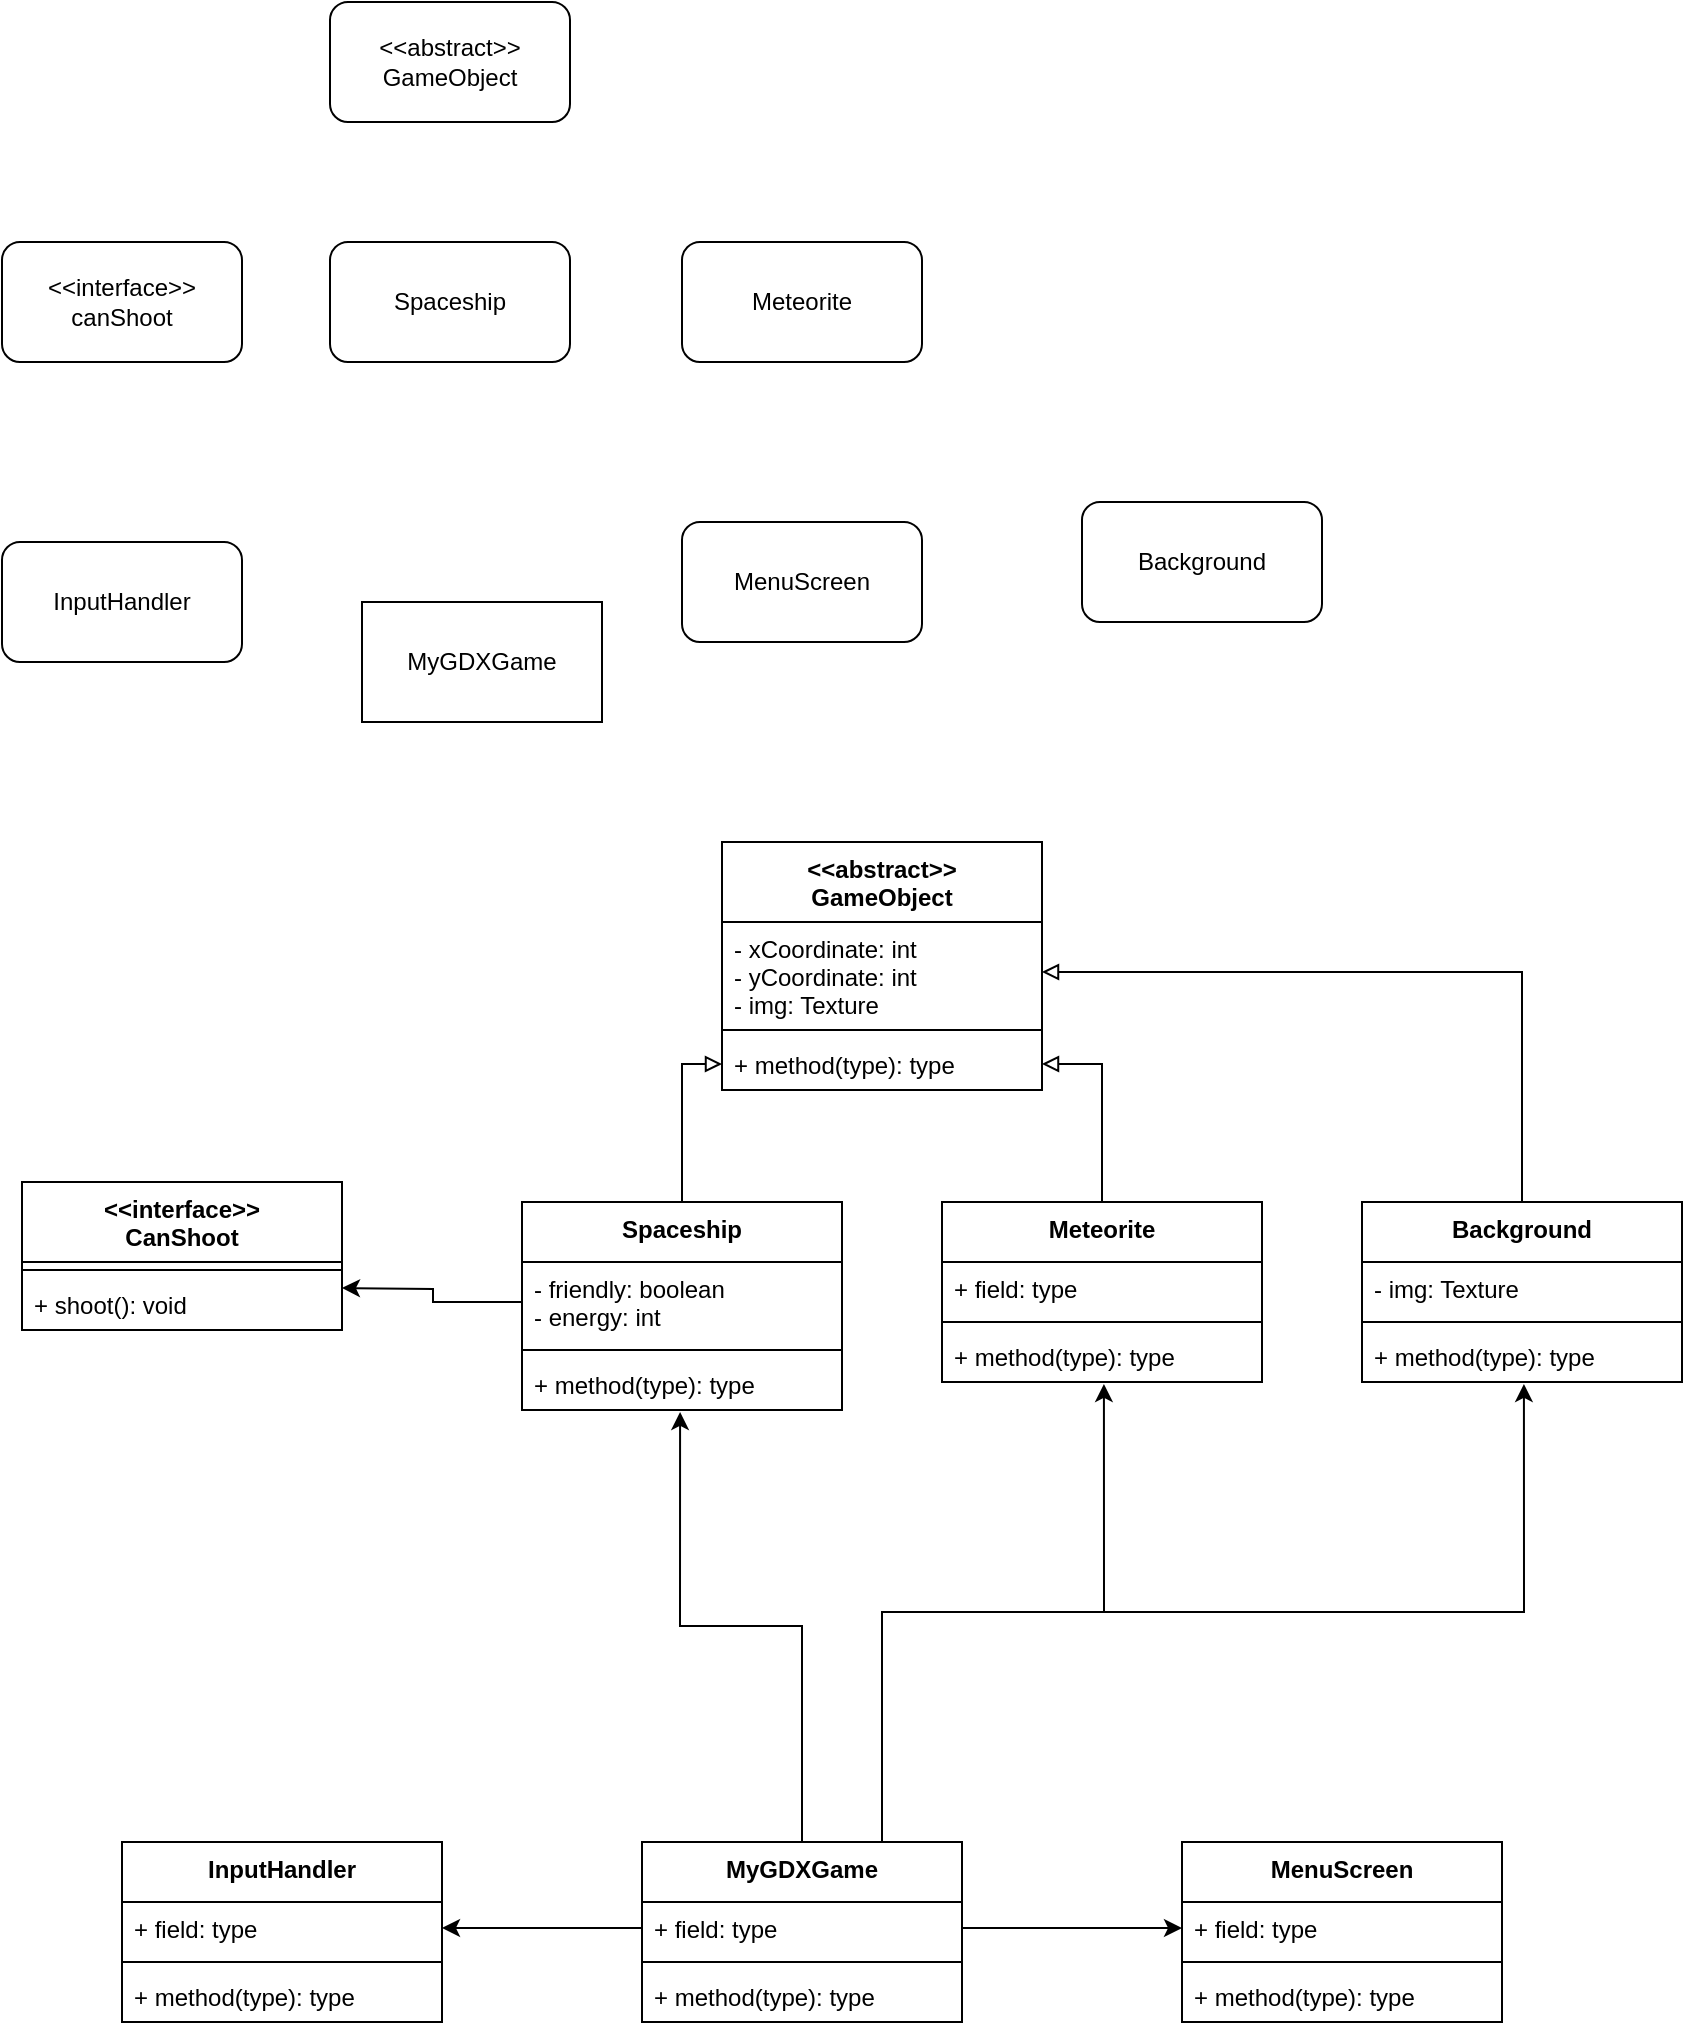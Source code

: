 <mxfile version="13.7.9" type="device"><diagram id="65-8HjTYjEO_qCnFH067" name="Seite-1"><mxGraphModel dx="1142" dy="966" grid="1" gridSize="10" guides="1" tooltips="1" connect="1" arrows="1" fold="1" page="1" pageScale="1" pageWidth="827" pageHeight="1169" math="0" shadow="0"><root><mxCell id="0"/><mxCell id="1" parent="0"/><mxCell id="ZvRVmcHAly4r0DCCET-C-1" value="MyGDXGame" style="rounded=0;whiteSpace=wrap;html=1;" vertex="1" parent="1"><mxGeometry x="310" y="350" width="120" height="60" as="geometry"/></mxCell><mxCell id="ZvRVmcHAly4r0DCCET-C-2" value="&amp;lt;&amp;lt;abstract&amp;gt;&amp;gt;&lt;br&gt;GameObject" style="rounded=1;whiteSpace=wrap;html=1;" vertex="1" parent="1"><mxGeometry x="294" y="50" width="120" height="60" as="geometry"/></mxCell><mxCell id="ZvRVmcHAly4r0DCCET-C-3" value="&amp;lt;&amp;lt;interface&amp;gt;&amp;gt;&lt;br&gt;canShoot" style="rounded=1;whiteSpace=wrap;html=1;" vertex="1" parent="1"><mxGeometry x="130" y="170" width="120" height="60" as="geometry"/></mxCell><mxCell id="ZvRVmcHAly4r0DCCET-C-4" value="Spaceship" style="rounded=1;whiteSpace=wrap;html=1;" vertex="1" parent="1"><mxGeometry x="294" y="170" width="120" height="60" as="geometry"/></mxCell><mxCell id="ZvRVmcHAly4r0DCCET-C-5" value="Meteorite" style="rounded=1;whiteSpace=wrap;html=1;" vertex="1" parent="1"><mxGeometry x="470" y="170" width="120" height="60" as="geometry"/></mxCell><mxCell id="ZvRVmcHAly4r0DCCET-C-6" value="InputHandler" style="rounded=1;whiteSpace=wrap;html=1;" vertex="1" parent="1"><mxGeometry x="130" y="320" width="120" height="60" as="geometry"/></mxCell><mxCell id="ZvRVmcHAly4r0DCCET-C-7" value="MenuScreen" style="rounded=1;whiteSpace=wrap;html=1;" vertex="1" parent="1"><mxGeometry x="470" y="310" width="120" height="60" as="geometry"/></mxCell><mxCell id="ZvRVmcHAly4r0DCCET-C-9" value="Background" style="rounded=1;whiteSpace=wrap;html=1;" vertex="1" parent="1"><mxGeometry x="670" y="300" width="120" height="60" as="geometry"/></mxCell><mxCell id="ZvRVmcHAly4r0DCCET-C-43" style="edgeStyle=orthogonalEdgeStyle;rounded=0;orthogonalLoop=1;jettySize=auto;html=1;exitX=0.5;exitY=0;exitDx=0;exitDy=0;entryX=1;entryY=0.5;entryDx=0;entryDy=0;endArrow=block;endFill=0;" edge="1" parent="1" source="ZvRVmcHAly4r0DCCET-C-22" target="ZvRVmcHAly4r0DCCET-C-13"><mxGeometry relative="1" as="geometry"/></mxCell><mxCell id="ZvRVmcHAly4r0DCCET-C-42" style="edgeStyle=orthogonalEdgeStyle;rounded=0;orthogonalLoop=1;jettySize=auto;html=1;exitX=0.5;exitY=0;exitDx=0;exitDy=0;entryX=0;entryY=0.5;entryDx=0;entryDy=0;endArrow=block;endFill=0;" edge="1" parent="1" source="ZvRVmcHAly4r0DCCET-C-18" target="ZvRVmcHAly4r0DCCET-C-13"><mxGeometry relative="1" as="geometry"/></mxCell><mxCell id="ZvRVmcHAly4r0DCCET-C-44" style="edgeStyle=orthogonalEdgeStyle;rounded=0;orthogonalLoop=1;jettySize=auto;html=1;exitX=0;exitY=0.5;exitDx=0;exitDy=0;entryX=1;entryY=0.5;entryDx=0;entryDy=0;" edge="1" parent="1" source="ZvRVmcHAly4r0DCCET-C-19"><mxGeometry relative="1" as="geometry"><mxPoint x="300" y="693" as="targetPoint"/></mxGeometry></mxCell><mxCell id="ZvRVmcHAly4r0DCCET-C-45" style="edgeStyle=orthogonalEdgeStyle;rounded=0;orthogonalLoop=1;jettySize=auto;html=1;exitX=0.5;exitY=0;exitDx=0;exitDy=0;entryX=1;entryY=0.5;entryDx=0;entryDy=0;endArrow=block;endFill=0;" edge="1" parent="1" source="ZvRVmcHAly4r0DCCET-C-34" target="ZvRVmcHAly4r0DCCET-C-11"><mxGeometry relative="1" as="geometry"/></mxCell><mxCell id="ZvRVmcHAly4r0DCCET-C-48" style="edgeStyle=orthogonalEdgeStyle;rounded=0;orthogonalLoop=1;jettySize=auto;html=1;exitX=0.5;exitY=0;exitDx=0;exitDy=0;entryX=0.494;entryY=1.038;entryDx=0;entryDy=0;entryPerimeter=0;" edge="1" parent="1" source="ZvRVmcHAly4r0DCCET-C-38" target="ZvRVmcHAly4r0DCCET-C-21"><mxGeometry relative="1" as="geometry"/></mxCell><mxCell id="ZvRVmcHAly4r0DCCET-C-49" style="edgeStyle=orthogonalEdgeStyle;rounded=0;orthogonalLoop=1;jettySize=auto;html=1;exitX=0.75;exitY=0;exitDx=0;exitDy=0;entryX=0.506;entryY=1.038;entryDx=0;entryDy=0;entryPerimeter=0;" edge="1" parent="1" source="ZvRVmcHAly4r0DCCET-C-38" target="ZvRVmcHAly4r0DCCET-C-25"><mxGeometry relative="1" as="geometry"/></mxCell><mxCell id="ZvRVmcHAly4r0DCCET-C-50" style="edgeStyle=orthogonalEdgeStyle;rounded=0;orthogonalLoop=1;jettySize=auto;html=1;exitX=0.75;exitY=0;exitDx=0;exitDy=0;entryX=0.506;entryY=1.038;entryDx=0;entryDy=0;entryPerimeter=0;" edge="1" parent="1" source="ZvRVmcHAly4r0DCCET-C-38" target="ZvRVmcHAly4r0DCCET-C-37"><mxGeometry relative="1" as="geometry"/></mxCell><mxCell id="ZvRVmcHAly4r0DCCET-C-38" value="MyGDXGame" style="swimlane;fontStyle=1;align=center;verticalAlign=top;childLayout=stackLayout;horizontal=1;startSize=30;horizontalStack=0;resizeParent=1;resizeParentMax=0;resizeLast=0;collapsible=1;marginBottom=0;" vertex="1" parent="1"><mxGeometry x="450" y="970" width="160" height="90" as="geometry"/></mxCell><mxCell id="ZvRVmcHAly4r0DCCET-C-39" value="+ field: type" style="text;strokeColor=none;fillColor=none;align=left;verticalAlign=top;spacingLeft=4;spacingRight=4;overflow=hidden;rotatable=0;points=[[0,0.5],[1,0.5]];portConstraint=eastwest;" vertex="1" parent="ZvRVmcHAly4r0DCCET-C-38"><mxGeometry y="30" width="160" height="26" as="geometry"/></mxCell><mxCell id="ZvRVmcHAly4r0DCCET-C-40" value="" style="line;strokeWidth=1;fillColor=none;align=left;verticalAlign=middle;spacingTop=-1;spacingLeft=3;spacingRight=3;rotatable=0;labelPosition=right;points=[];portConstraint=eastwest;" vertex="1" parent="ZvRVmcHAly4r0DCCET-C-38"><mxGeometry y="56" width="160" height="8" as="geometry"/></mxCell><mxCell id="ZvRVmcHAly4r0DCCET-C-41" value="+ method(type): type" style="text;strokeColor=none;fillColor=none;align=left;verticalAlign=top;spacingLeft=4;spacingRight=4;overflow=hidden;rotatable=0;points=[[0,0.5],[1,0.5]];portConstraint=eastwest;" vertex="1" parent="ZvRVmcHAly4r0DCCET-C-38"><mxGeometry y="64" width="160" height="26" as="geometry"/></mxCell><mxCell id="ZvRVmcHAly4r0DCCET-C-30" value="MenuScreen" style="swimlane;fontStyle=1;align=center;verticalAlign=top;childLayout=stackLayout;horizontal=1;startSize=30;horizontalStack=0;resizeParent=1;resizeParentMax=0;resizeLast=0;collapsible=1;marginBottom=0;" vertex="1" parent="1"><mxGeometry x="720" y="970" width="160" height="90" as="geometry"/></mxCell><mxCell id="ZvRVmcHAly4r0DCCET-C-31" value="+ field: type" style="text;strokeColor=none;fillColor=none;align=left;verticalAlign=top;spacingLeft=4;spacingRight=4;overflow=hidden;rotatable=0;points=[[0,0.5],[1,0.5]];portConstraint=eastwest;" vertex="1" parent="ZvRVmcHAly4r0DCCET-C-30"><mxGeometry y="30" width="160" height="26" as="geometry"/></mxCell><mxCell id="ZvRVmcHAly4r0DCCET-C-32" value="" style="line;strokeWidth=1;fillColor=none;align=left;verticalAlign=middle;spacingTop=-1;spacingLeft=3;spacingRight=3;rotatable=0;labelPosition=right;points=[];portConstraint=eastwest;" vertex="1" parent="ZvRVmcHAly4r0DCCET-C-30"><mxGeometry y="56" width="160" height="8" as="geometry"/></mxCell><mxCell id="ZvRVmcHAly4r0DCCET-C-33" value="+ method(type): type" style="text;strokeColor=none;fillColor=none;align=left;verticalAlign=top;spacingLeft=4;spacingRight=4;overflow=hidden;rotatable=0;points=[[0,0.5],[1,0.5]];portConstraint=eastwest;" vertex="1" parent="ZvRVmcHAly4r0DCCET-C-30"><mxGeometry y="64" width="160" height="26" as="geometry"/></mxCell><mxCell id="ZvRVmcHAly4r0DCCET-C-26" value="InputHandler" style="swimlane;fontStyle=1;align=center;verticalAlign=top;childLayout=stackLayout;horizontal=1;startSize=30;horizontalStack=0;resizeParent=1;resizeParentMax=0;resizeLast=0;collapsible=1;marginBottom=0;" vertex="1" parent="1"><mxGeometry x="190" y="970" width="160" height="90" as="geometry"/></mxCell><mxCell id="ZvRVmcHAly4r0DCCET-C-27" value="+ field: type" style="text;strokeColor=none;fillColor=none;align=left;verticalAlign=top;spacingLeft=4;spacingRight=4;overflow=hidden;rotatable=0;points=[[0,0.5],[1,0.5]];portConstraint=eastwest;" vertex="1" parent="ZvRVmcHAly4r0DCCET-C-26"><mxGeometry y="30" width="160" height="26" as="geometry"/></mxCell><mxCell id="ZvRVmcHAly4r0DCCET-C-28" value="" style="line;strokeWidth=1;fillColor=none;align=left;verticalAlign=middle;spacingTop=-1;spacingLeft=3;spacingRight=3;rotatable=0;labelPosition=right;points=[];portConstraint=eastwest;" vertex="1" parent="ZvRVmcHAly4r0DCCET-C-26"><mxGeometry y="56" width="160" height="8" as="geometry"/></mxCell><mxCell id="ZvRVmcHAly4r0DCCET-C-29" value="+ method(type): type" style="text;strokeColor=none;fillColor=none;align=left;verticalAlign=top;spacingLeft=4;spacingRight=4;overflow=hidden;rotatable=0;points=[[0,0.5],[1,0.5]];portConstraint=eastwest;" vertex="1" parent="ZvRVmcHAly4r0DCCET-C-26"><mxGeometry y="64" width="160" height="26" as="geometry"/></mxCell><mxCell id="ZvRVmcHAly4r0DCCET-C-46" style="edgeStyle=orthogonalEdgeStyle;rounded=0;orthogonalLoop=1;jettySize=auto;html=1;exitX=0;exitY=0.5;exitDx=0;exitDy=0;entryX=1;entryY=0.5;entryDx=0;entryDy=0;" edge="1" parent="1" source="ZvRVmcHAly4r0DCCET-C-39" target="ZvRVmcHAly4r0DCCET-C-27"><mxGeometry relative="1" as="geometry"/></mxCell><mxCell id="ZvRVmcHAly4r0DCCET-C-47" style="edgeStyle=orthogonalEdgeStyle;rounded=0;orthogonalLoop=1;jettySize=auto;html=1;exitX=1;exitY=0.5;exitDx=0;exitDy=0;entryX=0;entryY=0.5;entryDx=0;entryDy=0;" edge="1" parent="1" source="ZvRVmcHAly4r0DCCET-C-39" target="ZvRVmcHAly4r0DCCET-C-31"><mxGeometry relative="1" as="geometry"/></mxCell><mxCell id="ZvRVmcHAly4r0DCCET-C-18" value="Spaceship" style="swimlane;fontStyle=1;align=center;verticalAlign=top;childLayout=stackLayout;horizontal=1;startSize=30;horizontalStack=0;resizeParent=1;resizeParentMax=0;resizeLast=0;collapsible=1;marginBottom=0;" vertex="1" parent="1"><mxGeometry x="390" y="650" width="160" height="104" as="geometry"/></mxCell><mxCell id="ZvRVmcHAly4r0DCCET-C-19" value="- friendly: boolean&#10;- energy: int" style="text;strokeColor=none;fillColor=none;align=left;verticalAlign=top;spacingLeft=4;spacingRight=4;overflow=hidden;rotatable=0;points=[[0,0.5],[1,0.5]];portConstraint=eastwest;" vertex="1" parent="ZvRVmcHAly4r0DCCET-C-18"><mxGeometry y="30" width="160" height="40" as="geometry"/></mxCell><mxCell id="ZvRVmcHAly4r0DCCET-C-20" value="" style="line;strokeWidth=1;fillColor=none;align=left;verticalAlign=middle;spacingTop=-1;spacingLeft=3;spacingRight=3;rotatable=0;labelPosition=right;points=[];portConstraint=eastwest;" vertex="1" parent="ZvRVmcHAly4r0DCCET-C-18"><mxGeometry y="70" width="160" height="8" as="geometry"/></mxCell><mxCell id="ZvRVmcHAly4r0DCCET-C-21" value="+ method(type): type" style="text;strokeColor=none;fillColor=none;align=left;verticalAlign=top;spacingLeft=4;spacingRight=4;overflow=hidden;rotatable=0;points=[[0,0.5],[1,0.5]];portConstraint=eastwest;" vertex="1" parent="ZvRVmcHAly4r0DCCET-C-18"><mxGeometry y="78" width="160" height="26" as="geometry"/></mxCell><mxCell id="ZvRVmcHAly4r0DCCET-C-22" value="Meteorite" style="swimlane;fontStyle=1;align=center;verticalAlign=top;childLayout=stackLayout;horizontal=1;startSize=30;horizontalStack=0;resizeParent=1;resizeParentMax=0;resizeLast=0;collapsible=1;marginBottom=0;" vertex="1" parent="1"><mxGeometry x="600" y="650" width="160" height="90" as="geometry"/></mxCell><mxCell id="ZvRVmcHAly4r0DCCET-C-23" value="+ field: type" style="text;strokeColor=none;fillColor=none;align=left;verticalAlign=top;spacingLeft=4;spacingRight=4;overflow=hidden;rotatable=0;points=[[0,0.5],[1,0.5]];portConstraint=eastwest;" vertex="1" parent="ZvRVmcHAly4r0DCCET-C-22"><mxGeometry y="30" width="160" height="26" as="geometry"/></mxCell><mxCell id="ZvRVmcHAly4r0DCCET-C-24" value="" style="line;strokeWidth=1;fillColor=none;align=left;verticalAlign=middle;spacingTop=-1;spacingLeft=3;spacingRight=3;rotatable=0;labelPosition=right;points=[];portConstraint=eastwest;" vertex="1" parent="ZvRVmcHAly4r0DCCET-C-22"><mxGeometry y="56" width="160" height="8" as="geometry"/></mxCell><mxCell id="ZvRVmcHAly4r0DCCET-C-25" value="+ method(type): type" style="text;strokeColor=none;fillColor=none;align=left;verticalAlign=top;spacingLeft=4;spacingRight=4;overflow=hidden;rotatable=0;points=[[0,0.5],[1,0.5]];portConstraint=eastwest;" vertex="1" parent="ZvRVmcHAly4r0DCCET-C-22"><mxGeometry y="64" width="160" height="26" as="geometry"/></mxCell><mxCell id="ZvRVmcHAly4r0DCCET-C-34" value="Background" style="swimlane;fontStyle=1;align=center;verticalAlign=top;childLayout=stackLayout;horizontal=1;startSize=30;horizontalStack=0;resizeParent=1;resizeParentMax=0;resizeLast=0;collapsible=1;marginBottom=0;" vertex="1" parent="1"><mxGeometry x="810" y="650" width="160" height="90" as="geometry"/></mxCell><mxCell id="ZvRVmcHAly4r0DCCET-C-35" value="- img: Texture" style="text;strokeColor=none;fillColor=none;align=left;verticalAlign=top;spacingLeft=4;spacingRight=4;overflow=hidden;rotatable=0;points=[[0,0.5],[1,0.5]];portConstraint=eastwest;" vertex="1" parent="ZvRVmcHAly4r0DCCET-C-34"><mxGeometry y="30" width="160" height="26" as="geometry"/></mxCell><mxCell id="ZvRVmcHAly4r0DCCET-C-36" value="" style="line;strokeWidth=1;fillColor=none;align=left;verticalAlign=middle;spacingTop=-1;spacingLeft=3;spacingRight=3;rotatable=0;labelPosition=right;points=[];portConstraint=eastwest;" vertex="1" parent="ZvRVmcHAly4r0DCCET-C-34"><mxGeometry y="56" width="160" height="8" as="geometry"/></mxCell><mxCell id="ZvRVmcHAly4r0DCCET-C-37" value="+ method(type): type" style="text;strokeColor=none;fillColor=none;align=left;verticalAlign=top;spacingLeft=4;spacingRight=4;overflow=hidden;rotatable=0;points=[[0,0.5],[1,0.5]];portConstraint=eastwest;" vertex="1" parent="ZvRVmcHAly4r0DCCET-C-34"><mxGeometry y="64" width="160" height="26" as="geometry"/></mxCell><mxCell id="ZvRVmcHAly4r0DCCET-C-14" value="&lt;&lt;interface&gt;&gt;&#10;CanShoot" style="swimlane;fontStyle=1;align=center;verticalAlign=top;childLayout=stackLayout;horizontal=1;startSize=40;horizontalStack=0;resizeParent=1;resizeParentMax=0;resizeLast=0;collapsible=1;marginBottom=0;" vertex="1" parent="1"><mxGeometry x="140" y="640" width="160" height="74" as="geometry"/></mxCell><mxCell id="ZvRVmcHAly4r0DCCET-C-16" value="" style="line;strokeWidth=1;fillColor=none;align=left;verticalAlign=middle;spacingTop=-1;spacingLeft=3;spacingRight=3;rotatable=0;labelPosition=right;points=[];portConstraint=eastwest;" vertex="1" parent="ZvRVmcHAly4r0DCCET-C-14"><mxGeometry y="40" width="160" height="8" as="geometry"/></mxCell><mxCell id="ZvRVmcHAly4r0DCCET-C-17" value="+ shoot(): void" style="text;strokeColor=none;fillColor=none;align=left;verticalAlign=top;spacingLeft=4;spacingRight=4;overflow=hidden;rotatable=0;points=[[0,0.5],[1,0.5]];portConstraint=eastwest;" vertex="1" parent="ZvRVmcHAly4r0DCCET-C-14"><mxGeometry y="48" width="160" height="26" as="geometry"/></mxCell><mxCell id="ZvRVmcHAly4r0DCCET-C-10" value="&lt;&lt;abstract&gt;&gt;&#10;GameObject" style="swimlane;fontStyle=1;align=center;verticalAlign=top;childLayout=stackLayout;horizontal=1;startSize=40;horizontalStack=0;resizeParent=1;resizeParentMax=0;resizeLast=0;collapsible=1;marginBottom=0;" vertex="1" parent="1"><mxGeometry x="490" y="470" width="160" height="124" as="geometry"/></mxCell><mxCell id="ZvRVmcHAly4r0DCCET-C-11" value="- xCoordinate: int&#10;- yCoordinate: int&#10;- img: Texture" style="text;strokeColor=none;fillColor=none;align=left;verticalAlign=top;spacingLeft=4;spacingRight=4;overflow=hidden;rotatable=0;points=[[0,0.5],[1,0.5]];portConstraint=eastwest;" vertex="1" parent="ZvRVmcHAly4r0DCCET-C-10"><mxGeometry y="40" width="160" height="50" as="geometry"/></mxCell><mxCell id="ZvRVmcHAly4r0DCCET-C-12" value="" style="line;strokeWidth=1;fillColor=none;align=left;verticalAlign=middle;spacingTop=-1;spacingLeft=3;spacingRight=3;rotatable=0;labelPosition=right;points=[];portConstraint=eastwest;" vertex="1" parent="ZvRVmcHAly4r0DCCET-C-10"><mxGeometry y="90" width="160" height="8" as="geometry"/></mxCell><mxCell id="ZvRVmcHAly4r0DCCET-C-13" value="+ method(type): type" style="text;strokeColor=none;fillColor=none;align=left;verticalAlign=top;spacingLeft=4;spacingRight=4;overflow=hidden;rotatable=0;points=[[0,0.5],[1,0.5]];portConstraint=eastwest;" vertex="1" parent="ZvRVmcHAly4r0DCCET-C-10"><mxGeometry y="98" width="160" height="26" as="geometry"/></mxCell></root></mxGraphModel></diagram></mxfile>